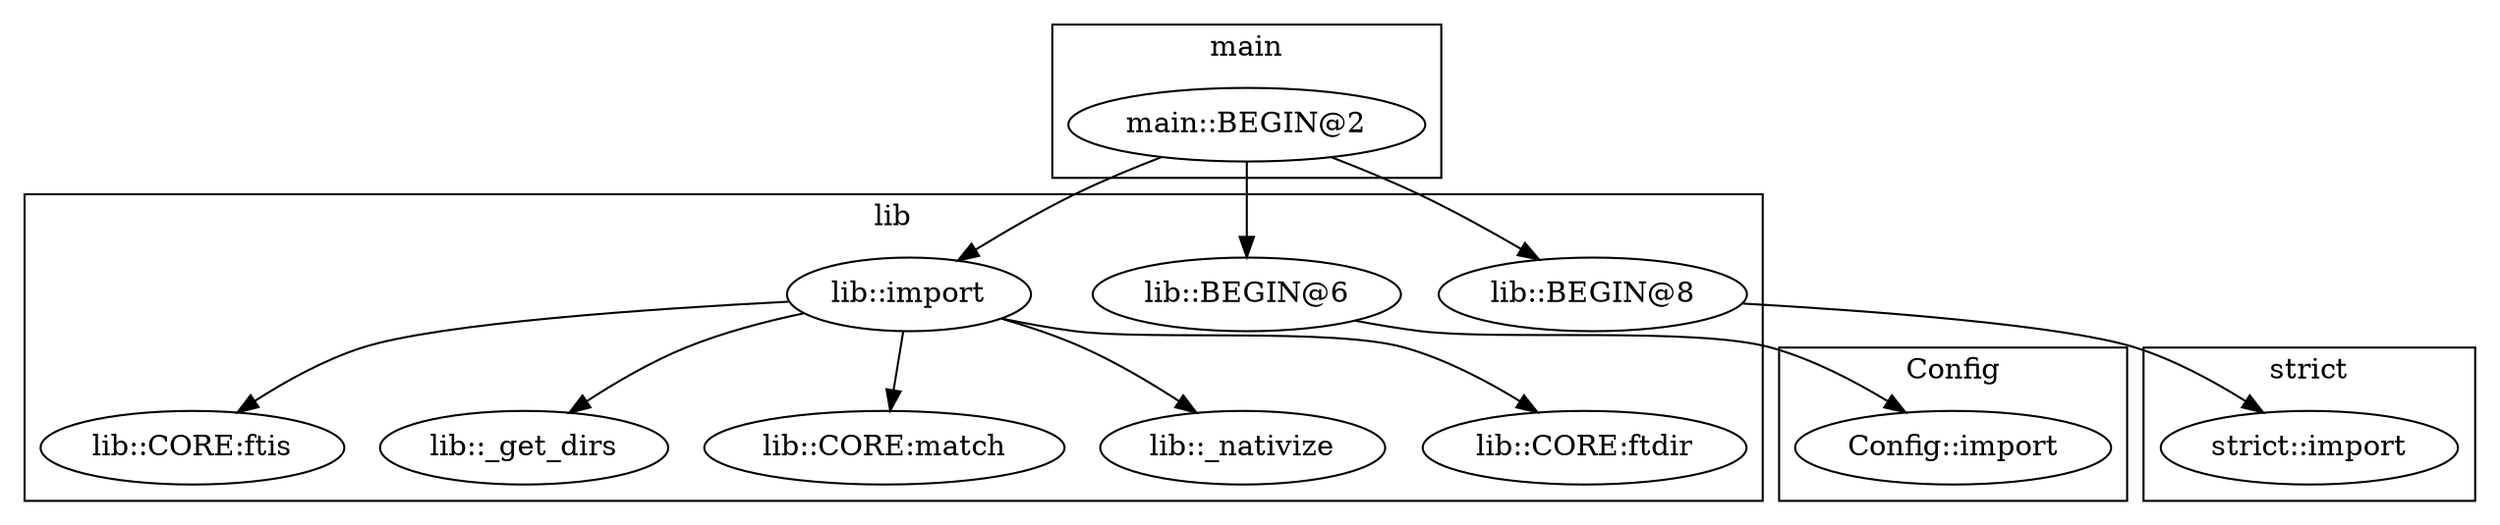 digraph {
graph [overlap=false]
subgraph cluster_Config {
	label="Config";
	"Config::import";
}
subgraph cluster_strict {
	label="strict";
	"strict::import";
}
subgraph cluster_main {
	label="main";
	"main::BEGIN@2";
}
subgraph cluster_lib {
	label="lib";
	"lib::BEGIN@6";
	"lib::CORE:ftis";
	"lib::_get_dirs";
	"lib::CORE:match";
	"lib::BEGIN@8";
	"lib::_nativize";
	"lib::CORE:ftdir";
	"lib::import";
}
"lib::BEGIN@6" -> "Config::import";
"lib::import" -> "lib::_get_dirs";
"lib::import" -> "lib::_nativize";
"lib::import" -> "lib::CORE:ftis";
"lib::import" -> "lib::CORE:match";
"main::BEGIN@2" -> "lib::BEGIN@8";
"main::BEGIN@2" -> "lib::BEGIN@6";
"main::BEGIN@2" -> "lib::import";
"lib::BEGIN@8" -> "strict::import";
"lib::import" -> "lib::CORE:ftdir";
}
